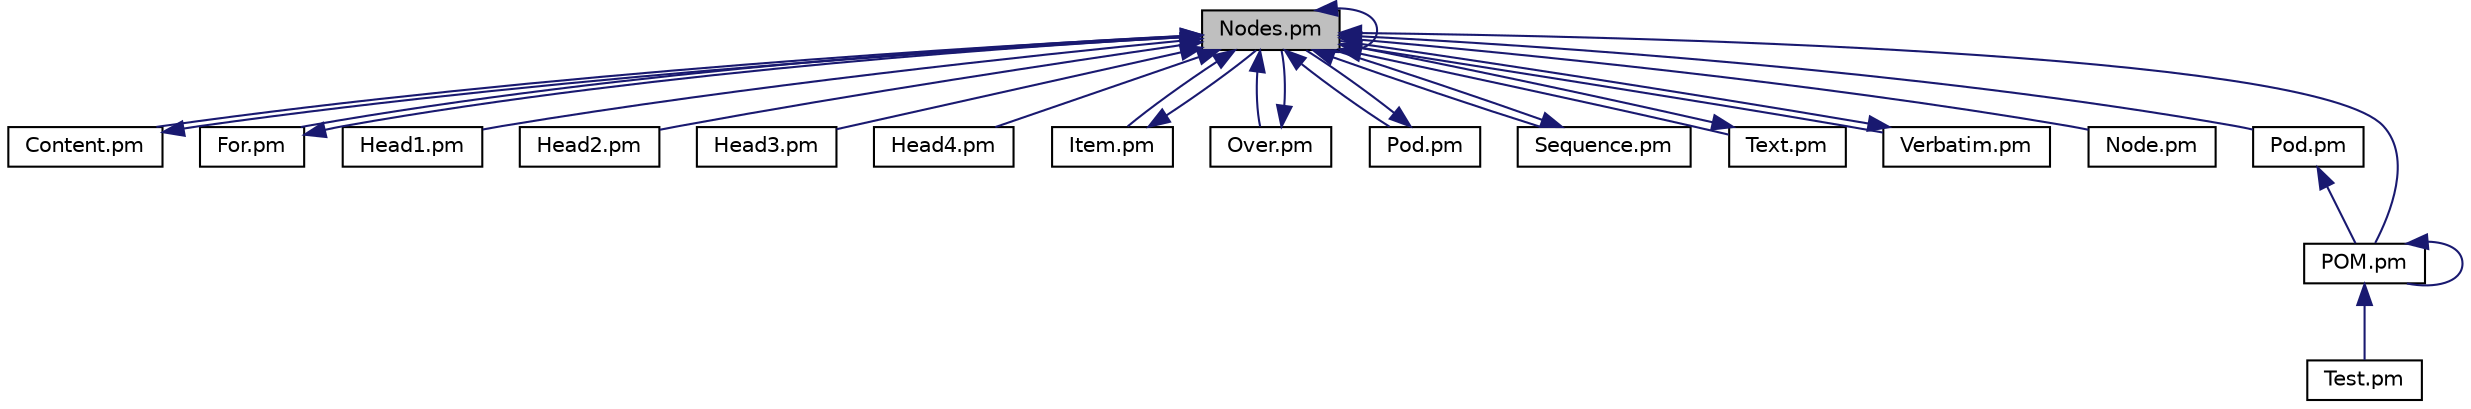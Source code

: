 digraph "Nodes.pm"
{
  edge [fontname="Helvetica",fontsize="10",labelfontname="Helvetica",labelfontsize="10"];
  node [fontname="Helvetica",fontsize="10",shape=record];
  Node1 [label="Nodes.pm",height=0.2,width=0.4,color="black", fillcolor="grey75", style="filled" fontcolor="black"];
  Node1 -> Node2 [dir="back",color="midnightblue",fontsize="10",style="solid",fontname="Helvetica"];
  Node2 [label="Content.pm",height=0.2,width=0.4,color="black", fillcolor="white", style="filled",URL="$Content_8pm.html"];
  Node2 -> Node1 [dir="back",color="midnightblue",fontsize="10",style="solid",fontname="Helvetica"];
  Node1 -> Node3 [dir="back",color="midnightblue",fontsize="10",style="solid",fontname="Helvetica"];
  Node3 [label="For.pm",height=0.2,width=0.4,color="black", fillcolor="white", style="filled",URL="$For_8pm.html"];
  Node3 -> Node1 [dir="back",color="midnightblue",fontsize="10",style="solid",fontname="Helvetica"];
  Node1 -> Node4 [dir="back",color="midnightblue",fontsize="10",style="solid",fontname="Helvetica"];
  Node4 [label="Head1.pm",height=0.2,width=0.4,color="black", fillcolor="white", style="filled",URL="$Head1_8pm.html"];
  Node1 -> Node5 [dir="back",color="midnightblue",fontsize="10",style="solid",fontname="Helvetica"];
  Node5 [label="Head2.pm",height=0.2,width=0.4,color="black", fillcolor="white", style="filled",URL="$Head2_8pm.html"];
  Node1 -> Node6 [dir="back",color="midnightblue",fontsize="10",style="solid",fontname="Helvetica"];
  Node6 [label="Head3.pm",height=0.2,width=0.4,color="black", fillcolor="white", style="filled",URL="$Head3_8pm.html"];
  Node1 -> Node7 [dir="back",color="midnightblue",fontsize="10",style="solid",fontname="Helvetica"];
  Node7 [label="Head4.pm",height=0.2,width=0.4,color="black", fillcolor="white", style="filled",URL="$Head4_8pm.html"];
  Node1 -> Node8 [dir="back",color="midnightblue",fontsize="10",style="solid",fontname="Helvetica"];
  Node8 [label="Item.pm",height=0.2,width=0.4,color="black", fillcolor="white", style="filled",URL="$Item_8pm.html"];
  Node8 -> Node1 [dir="back",color="midnightblue",fontsize="10",style="solid",fontname="Helvetica"];
  Node1 -> Node9 [dir="back",color="midnightblue",fontsize="10",style="solid",fontname="Helvetica"];
  Node9 [label="Over.pm",height=0.2,width=0.4,color="black", fillcolor="white", style="filled",URL="$Over_8pm.html"];
  Node9 -> Node1 [dir="back",color="midnightblue",fontsize="10",style="solid",fontname="Helvetica"];
  Node1 -> Node10 [dir="back",color="midnightblue",fontsize="10",style="solid",fontname="Helvetica"];
  Node10 [label="Pod.pm",height=0.2,width=0.4,color="black", fillcolor="white", style="filled",URL="$Node_2Pod_8pm.html"];
  Node10 -> Node1 [dir="back",color="midnightblue",fontsize="10",style="solid",fontname="Helvetica"];
  Node1 -> Node11 [dir="back",color="midnightblue",fontsize="10",style="solid",fontname="Helvetica"];
  Node11 [label="Sequence.pm",height=0.2,width=0.4,color="black", fillcolor="white", style="filled",URL="$Sequence_8pm.html"];
  Node11 -> Node1 [dir="back",color="midnightblue",fontsize="10",style="solid",fontname="Helvetica"];
  Node1 -> Node12 [dir="back",color="midnightblue",fontsize="10",style="solid",fontname="Helvetica"];
  Node12 [label="Text.pm",height=0.2,width=0.4,color="black", fillcolor="white", style="filled",URL="$Node_2Text_8pm.html"];
  Node12 -> Node1 [dir="back",color="midnightblue",fontsize="10",style="solid",fontname="Helvetica"];
  Node1 -> Node13 [dir="back",color="midnightblue",fontsize="10",style="solid",fontname="Helvetica"];
  Node13 [label="Verbatim.pm",height=0.2,width=0.4,color="black", fillcolor="white", style="filled",URL="$Verbatim_8pm.html"];
  Node13 -> Node1 [dir="back",color="midnightblue",fontsize="10",style="solid",fontname="Helvetica"];
  Node1 -> Node14 [dir="back",color="midnightblue",fontsize="10",style="solid",fontname="Helvetica"];
  Node14 [label="Node.pm",height=0.2,width=0.4,color="black", fillcolor="white", style="filled",URL="$Node_8pm.html"];
  Node1 -> Node1 [dir="back",color="midnightblue",fontsize="10",style="solid",fontname="Helvetica"];
  Node1 -> Node15 [dir="back",color="midnightblue",fontsize="10",style="solid",fontname="Helvetica"];
  Node15 [label="Pod.pm",height=0.2,width=0.4,color="black", fillcolor="white", style="filled",URL="$View_2Pod_8pm.html"];
  Node15 -> Node16 [dir="back",color="midnightblue",fontsize="10",style="solid",fontname="Helvetica"];
  Node16 [label="POM.pm",height=0.2,width=0.4,color="black", fillcolor="white", style="filled",URL="$POM_8pm.html"];
  Node16 -> Node17 [dir="back",color="midnightblue",fontsize="10",style="solid",fontname="Helvetica"];
  Node17 [label="Test.pm",height=0.2,width=0.4,color="black", fillcolor="white", style="filled",URL="$Test_8pm.html"];
  Node16 -> Node16 [dir="back",color="midnightblue",fontsize="10",style="solid",fontname="Helvetica"];
  Node1 -> Node16 [dir="back",color="midnightblue",fontsize="10",style="solid",fontname="Helvetica"];
}
